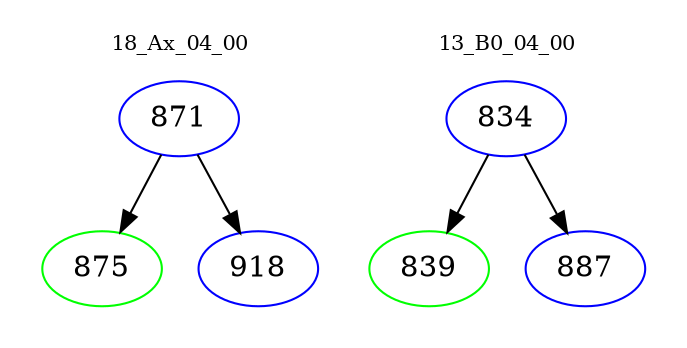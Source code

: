 digraph{
subgraph cluster_0 {
color = white
label = "18_Ax_04_00";
fontsize=10;
T0_871 [label="871", color="blue"]
T0_871 -> T0_875 [color="black"]
T0_875 [label="875", color="green"]
T0_871 -> T0_918 [color="black"]
T0_918 [label="918", color="blue"]
}
subgraph cluster_1 {
color = white
label = "13_B0_04_00";
fontsize=10;
T1_834 [label="834", color="blue"]
T1_834 -> T1_839 [color="black"]
T1_839 [label="839", color="green"]
T1_834 -> T1_887 [color="black"]
T1_887 [label="887", color="blue"]
}
}
